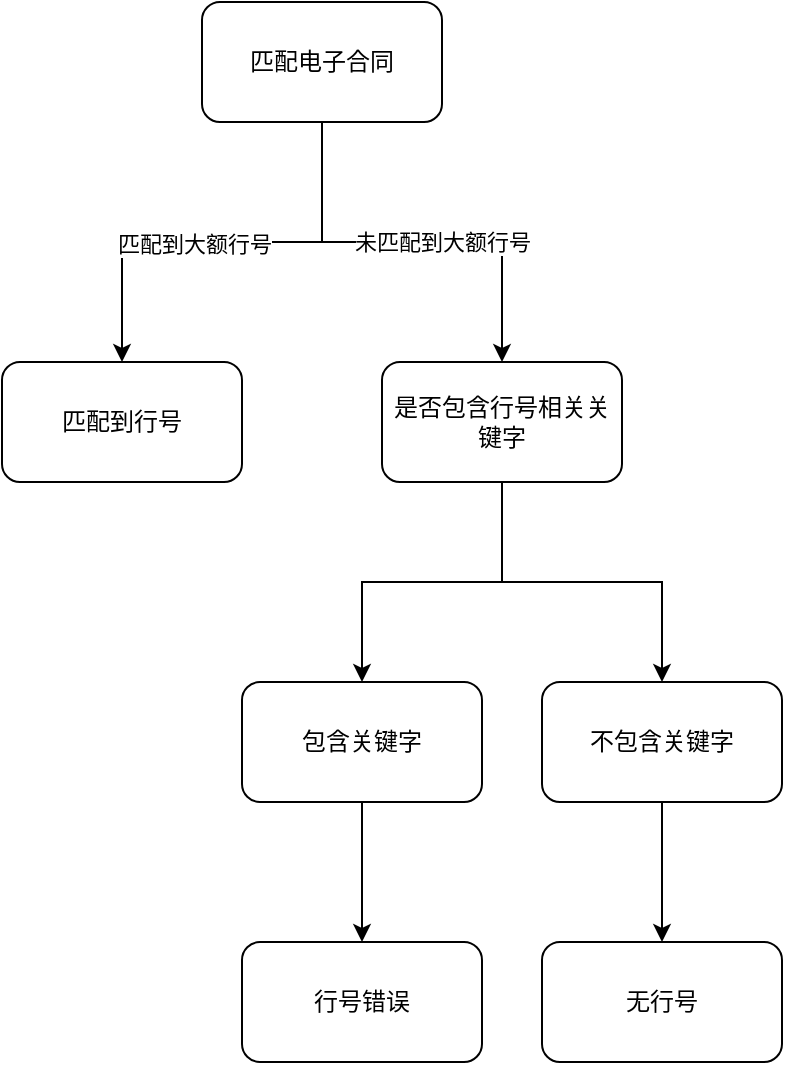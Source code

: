 <mxfile version="20.0.4" type="github">
  <diagram id="oPbZiHAzVxmNo4ZuS6LW" name="Page-1">
    <mxGraphModel dx="1422" dy="762" grid="1" gridSize="10" guides="1" tooltips="1" connect="1" arrows="1" fold="1" page="1" pageScale="1" pageWidth="827" pageHeight="1169" math="0" shadow="0">
      <root>
        <mxCell id="0" />
        <mxCell id="1" parent="0" />
        <mxCell id="HEcll5zw7bfpOyX7mz7_-5" value="未匹配到大额行号" style="edgeStyle=orthogonalEdgeStyle;rounded=0;orthogonalLoop=1;jettySize=auto;html=1;" edge="1" parent="1" source="HEcll5zw7bfpOyX7mz7_-1" target="HEcll5zw7bfpOyX7mz7_-4">
          <mxGeometry x="0.143" relative="1" as="geometry">
            <mxPoint as="offset" />
          </mxGeometry>
        </mxCell>
        <mxCell id="HEcll5zw7bfpOyX7mz7_-6" style="edgeStyle=orthogonalEdgeStyle;rounded=0;orthogonalLoop=1;jettySize=auto;html=1;" edge="1" parent="1" source="HEcll5zw7bfpOyX7mz7_-1" target="HEcll5zw7bfpOyX7mz7_-2">
          <mxGeometry relative="1" as="geometry" />
        </mxCell>
        <mxCell id="HEcll5zw7bfpOyX7mz7_-15" value="匹配到大额行号" style="edgeLabel;html=1;align=center;verticalAlign=middle;resizable=0;points=[];" vertex="1" connectable="0" parent="HEcll5zw7bfpOyX7mz7_-6">
          <mxGeometry x="0.127" y="1" relative="1" as="geometry">
            <mxPoint as="offset" />
          </mxGeometry>
        </mxCell>
        <mxCell id="HEcll5zw7bfpOyX7mz7_-1" value="匹配电子合同" style="rounded=1;whiteSpace=wrap;html=1;" vertex="1" parent="1">
          <mxGeometry x="340" y="180" width="120" height="60" as="geometry" />
        </mxCell>
        <mxCell id="HEcll5zw7bfpOyX7mz7_-2" value="匹配到行号" style="rounded=1;whiteSpace=wrap;html=1;" vertex="1" parent="1">
          <mxGeometry x="240" y="360" width="120" height="60" as="geometry" />
        </mxCell>
        <mxCell id="HEcll5zw7bfpOyX7mz7_-8" style="edgeStyle=orthogonalEdgeStyle;rounded=0;orthogonalLoop=1;jettySize=auto;html=1;" edge="1" parent="1" source="HEcll5zw7bfpOyX7mz7_-4" target="HEcll5zw7bfpOyX7mz7_-7">
          <mxGeometry relative="1" as="geometry" />
        </mxCell>
        <mxCell id="HEcll5zw7bfpOyX7mz7_-10" style="edgeStyle=orthogonalEdgeStyle;rounded=0;orthogonalLoop=1;jettySize=auto;html=1;" edge="1" parent="1" source="HEcll5zw7bfpOyX7mz7_-4" target="HEcll5zw7bfpOyX7mz7_-9">
          <mxGeometry relative="1" as="geometry" />
        </mxCell>
        <mxCell id="HEcll5zw7bfpOyX7mz7_-4" value="是否包含行号相关关键字" style="rounded=1;whiteSpace=wrap;html=1;" vertex="1" parent="1">
          <mxGeometry x="430" y="360" width="120" height="60" as="geometry" />
        </mxCell>
        <mxCell id="HEcll5zw7bfpOyX7mz7_-14" style="edgeStyle=orthogonalEdgeStyle;rounded=0;orthogonalLoop=1;jettySize=auto;html=1;" edge="1" parent="1" source="HEcll5zw7bfpOyX7mz7_-7" target="HEcll5zw7bfpOyX7mz7_-13">
          <mxGeometry relative="1" as="geometry" />
        </mxCell>
        <mxCell id="HEcll5zw7bfpOyX7mz7_-7" value="包含关键字" style="rounded=1;whiteSpace=wrap;html=1;" vertex="1" parent="1">
          <mxGeometry x="360" y="520" width="120" height="60" as="geometry" />
        </mxCell>
        <mxCell id="HEcll5zw7bfpOyX7mz7_-12" style="edgeStyle=orthogonalEdgeStyle;rounded=0;orthogonalLoop=1;jettySize=auto;html=1;" edge="1" parent="1" source="HEcll5zw7bfpOyX7mz7_-9" target="HEcll5zw7bfpOyX7mz7_-11">
          <mxGeometry relative="1" as="geometry" />
        </mxCell>
        <mxCell id="HEcll5zw7bfpOyX7mz7_-9" value="不包含关键字" style="rounded=1;whiteSpace=wrap;html=1;" vertex="1" parent="1">
          <mxGeometry x="510" y="520" width="120" height="60" as="geometry" />
        </mxCell>
        <mxCell id="HEcll5zw7bfpOyX7mz7_-11" value="无行号" style="rounded=1;whiteSpace=wrap;html=1;" vertex="1" parent="1">
          <mxGeometry x="510" y="650" width="120" height="60" as="geometry" />
        </mxCell>
        <mxCell id="HEcll5zw7bfpOyX7mz7_-13" value="行号错误" style="rounded=1;whiteSpace=wrap;html=1;" vertex="1" parent="1">
          <mxGeometry x="360" y="650" width="120" height="60" as="geometry" />
        </mxCell>
      </root>
    </mxGraphModel>
  </diagram>
</mxfile>
